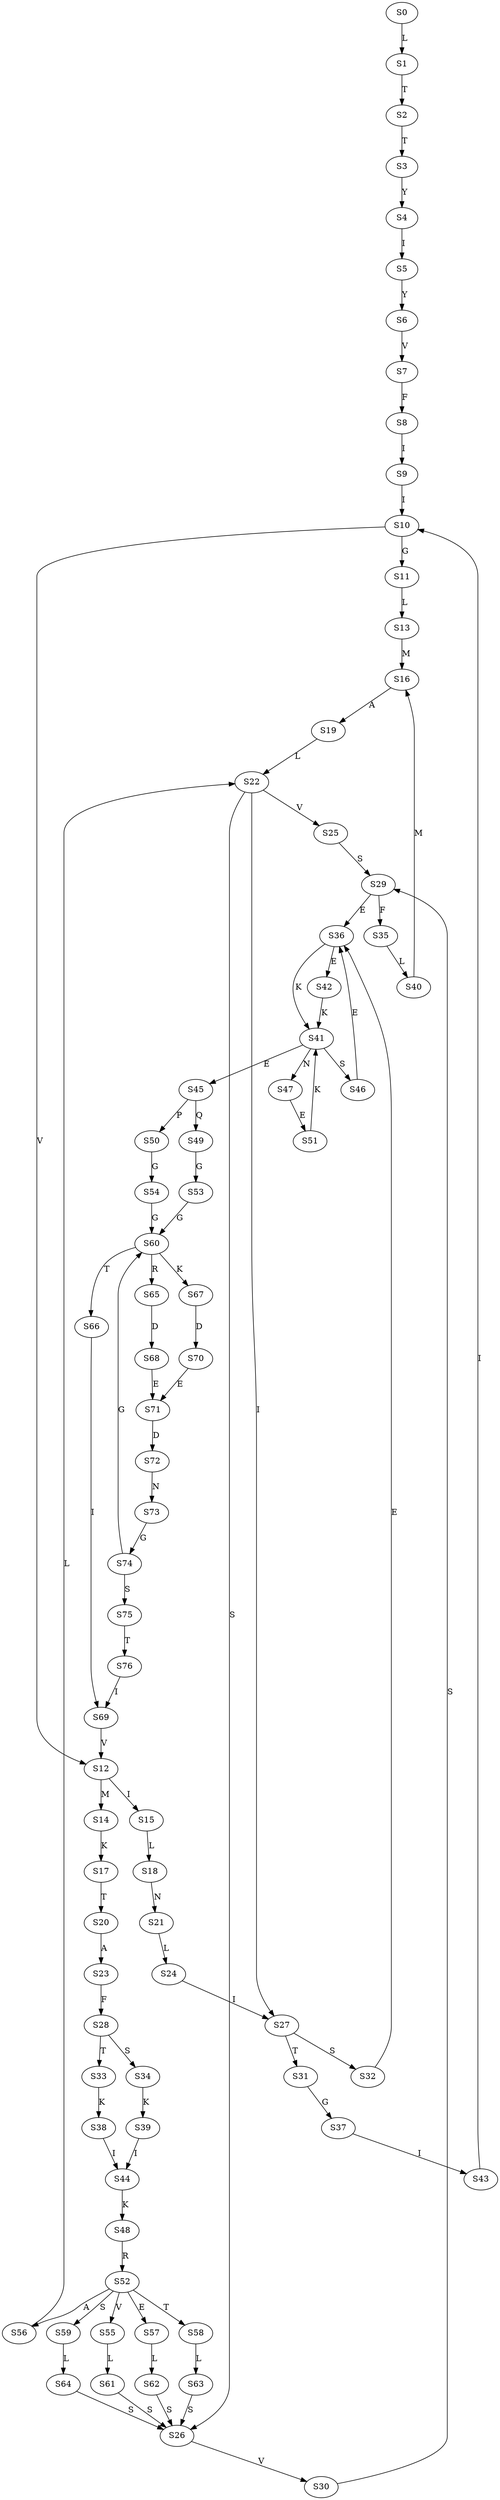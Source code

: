 strict digraph  {
	S0 -> S1 [ label = L ];
	S1 -> S2 [ label = T ];
	S2 -> S3 [ label = T ];
	S3 -> S4 [ label = Y ];
	S4 -> S5 [ label = I ];
	S5 -> S6 [ label = Y ];
	S6 -> S7 [ label = V ];
	S7 -> S8 [ label = F ];
	S8 -> S9 [ label = I ];
	S9 -> S10 [ label = I ];
	S10 -> S11 [ label = G ];
	S10 -> S12 [ label = V ];
	S11 -> S13 [ label = L ];
	S12 -> S14 [ label = M ];
	S12 -> S15 [ label = I ];
	S13 -> S16 [ label = M ];
	S14 -> S17 [ label = K ];
	S15 -> S18 [ label = L ];
	S16 -> S19 [ label = A ];
	S17 -> S20 [ label = T ];
	S18 -> S21 [ label = N ];
	S19 -> S22 [ label = L ];
	S20 -> S23 [ label = A ];
	S21 -> S24 [ label = L ];
	S22 -> S25 [ label = V ];
	S22 -> S26 [ label = S ];
	S22 -> S27 [ label = I ];
	S23 -> S28 [ label = F ];
	S24 -> S27 [ label = I ];
	S25 -> S29 [ label = S ];
	S26 -> S30 [ label = V ];
	S27 -> S31 [ label = T ];
	S27 -> S32 [ label = S ];
	S28 -> S33 [ label = T ];
	S28 -> S34 [ label = S ];
	S29 -> S35 [ label = F ];
	S29 -> S36 [ label = E ];
	S30 -> S29 [ label = S ];
	S31 -> S37 [ label = G ];
	S32 -> S36 [ label = E ];
	S33 -> S38 [ label = K ];
	S34 -> S39 [ label = K ];
	S35 -> S40 [ label = L ];
	S36 -> S41 [ label = K ];
	S36 -> S42 [ label = E ];
	S37 -> S43 [ label = I ];
	S38 -> S44 [ label = I ];
	S39 -> S44 [ label = I ];
	S40 -> S16 [ label = M ];
	S41 -> S45 [ label = E ];
	S41 -> S46 [ label = S ];
	S41 -> S47 [ label = N ];
	S42 -> S41 [ label = K ];
	S43 -> S10 [ label = I ];
	S44 -> S48 [ label = K ];
	S45 -> S49 [ label = Q ];
	S45 -> S50 [ label = P ];
	S46 -> S36 [ label = E ];
	S47 -> S51 [ label = E ];
	S48 -> S52 [ label = R ];
	S49 -> S53 [ label = G ];
	S50 -> S54 [ label = G ];
	S51 -> S41 [ label = K ];
	S52 -> S55 [ label = V ];
	S52 -> S56 [ label = A ];
	S52 -> S57 [ label = E ];
	S52 -> S58 [ label = T ];
	S52 -> S59 [ label = S ];
	S53 -> S60 [ label = G ];
	S54 -> S60 [ label = G ];
	S55 -> S61 [ label = L ];
	S56 -> S22 [ label = L ];
	S57 -> S62 [ label = L ];
	S58 -> S63 [ label = L ];
	S59 -> S64 [ label = L ];
	S60 -> S65 [ label = R ];
	S60 -> S66 [ label = T ];
	S60 -> S67 [ label = K ];
	S61 -> S26 [ label = S ];
	S62 -> S26 [ label = S ];
	S63 -> S26 [ label = S ];
	S64 -> S26 [ label = S ];
	S65 -> S68 [ label = D ];
	S66 -> S69 [ label = I ];
	S67 -> S70 [ label = D ];
	S68 -> S71 [ label = E ];
	S69 -> S12 [ label = V ];
	S70 -> S71 [ label = E ];
	S71 -> S72 [ label = D ];
	S72 -> S73 [ label = N ];
	S73 -> S74 [ label = G ];
	S74 -> S75 [ label = S ];
	S74 -> S60 [ label = G ];
	S75 -> S76 [ label = T ];
	S76 -> S69 [ label = I ];
}
